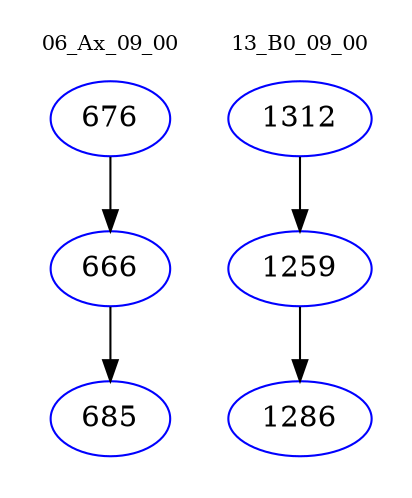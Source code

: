 digraph{
subgraph cluster_0 {
color = white
label = "06_Ax_09_00";
fontsize=10;
T0_676 [label="676", color="blue"]
T0_676 -> T0_666 [color="black"]
T0_666 [label="666", color="blue"]
T0_666 -> T0_685 [color="black"]
T0_685 [label="685", color="blue"]
}
subgraph cluster_1 {
color = white
label = "13_B0_09_00";
fontsize=10;
T1_1312 [label="1312", color="blue"]
T1_1312 -> T1_1259 [color="black"]
T1_1259 [label="1259", color="blue"]
T1_1259 -> T1_1286 [color="black"]
T1_1286 [label="1286", color="blue"]
}
}
